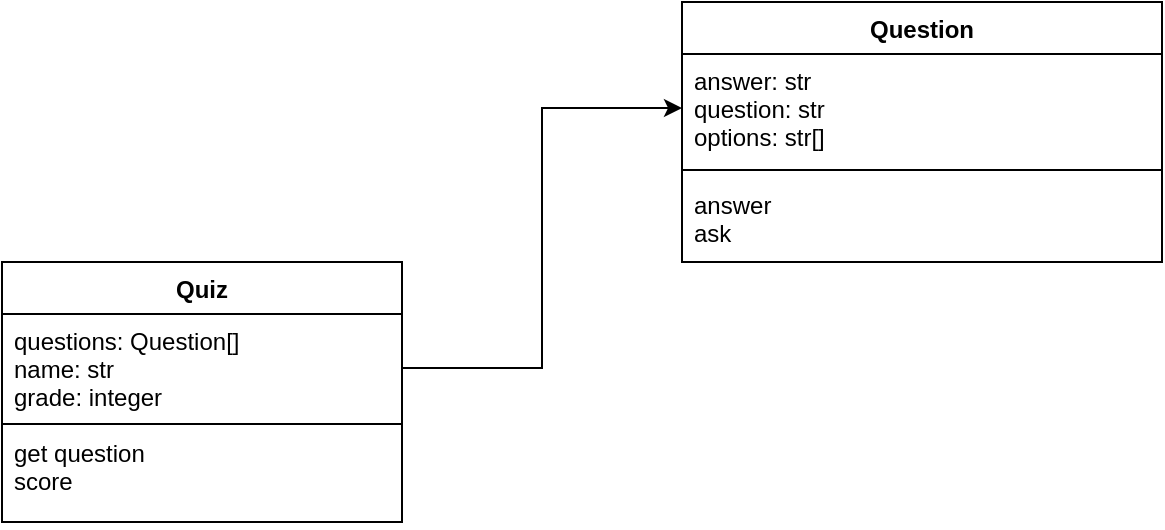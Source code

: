 <mxfile version="16.2.7" type="device"><diagram id="TFWXAtjrBEN2NkB-OgA5" name="Page-1"><mxGraphModel dx="1038" dy="547" grid="1" gridSize="10" guides="1" tooltips="1" connect="1" arrows="1" fold="1" page="1" pageScale="1" pageWidth="850" pageHeight="1100" math="0" shadow="0"><root><mxCell id="0"/><mxCell id="1" parent="0"/><mxCell id="mnXf6XGdbStCFDFbPaTK-5" value="Question" style="swimlane;fontStyle=1;align=center;verticalAlign=top;childLayout=stackLayout;horizontal=1;startSize=26;horizontalStack=0;resizeParent=1;resizeParentMax=0;resizeLast=0;collapsible=1;marginBottom=0;" vertex="1" parent="1"><mxGeometry x="460" y="520" width="240" height="130" as="geometry"/></mxCell><mxCell id="mnXf6XGdbStCFDFbPaTK-6" value="answer: str&#10;question: str&#10;options: str[]" style="text;strokeColor=none;fillColor=none;align=left;verticalAlign=top;spacingLeft=4;spacingRight=4;overflow=hidden;rotatable=0;points=[[0,0.5],[1,0.5]];portConstraint=eastwest;" vertex="1" parent="mnXf6XGdbStCFDFbPaTK-5"><mxGeometry y="26" width="240" height="54" as="geometry"/></mxCell><mxCell id="mnXf6XGdbStCFDFbPaTK-7" value="" style="line;strokeWidth=1;fillColor=none;align=left;verticalAlign=middle;spacingTop=-1;spacingLeft=3;spacingRight=3;rotatable=0;labelPosition=right;points=[];portConstraint=eastwest;" vertex="1" parent="mnXf6XGdbStCFDFbPaTK-5"><mxGeometry y="80" width="240" height="8" as="geometry"/></mxCell><mxCell id="mnXf6XGdbStCFDFbPaTK-8" value="answer&#10;ask" style="text;strokeColor=none;fillColor=none;align=left;verticalAlign=top;spacingLeft=4;spacingRight=4;overflow=hidden;rotatable=0;points=[[0,0.5],[1,0.5]];portConstraint=eastwest;" vertex="1" parent="mnXf6XGdbStCFDFbPaTK-5"><mxGeometry y="88" width="240" height="42" as="geometry"/></mxCell><mxCell id="mnXf6XGdbStCFDFbPaTK-9" value="Quiz" style="swimlane;fontStyle=1;align=center;verticalAlign=top;childLayout=stackLayout;horizontal=1;startSize=26;horizontalStack=0;resizeParent=1;resizeParentMax=0;resizeLast=0;collapsible=1;marginBottom=0;" vertex="1" parent="1"><mxGeometry x="120" y="650" width="200" height="130" as="geometry"/></mxCell><mxCell id="mnXf6XGdbStCFDFbPaTK-10" value="questions: Question[] &#10;name: str&#10;grade: integer" style="text;strokeColor=none;fillColor=none;align=left;verticalAlign=top;spacingLeft=4;spacingRight=4;overflow=hidden;rotatable=0;points=[[0,0.5],[1,0.5]];portConstraint=eastwest;" vertex="1" parent="mnXf6XGdbStCFDFbPaTK-9"><mxGeometry y="26" width="200" height="54" as="geometry"/></mxCell><mxCell id="mnXf6XGdbStCFDFbPaTK-11" value="" style="line;strokeWidth=1;fillColor=none;align=left;verticalAlign=middle;spacingTop=-1;spacingLeft=3;spacingRight=3;rotatable=0;labelPosition=right;points=[];portConstraint=eastwest;" vertex="1" parent="mnXf6XGdbStCFDFbPaTK-9"><mxGeometry y="80" width="200" height="2" as="geometry"/></mxCell><mxCell id="mnXf6XGdbStCFDFbPaTK-12" value="get question&#10;score" style="text;strokeColor=none;fillColor=none;align=left;verticalAlign=top;spacingLeft=4;spacingRight=4;overflow=hidden;rotatable=0;points=[[0,0.5],[1,0.5]];portConstraint=eastwest;" vertex="1" parent="mnXf6XGdbStCFDFbPaTK-9"><mxGeometry y="82" width="200" height="48" as="geometry"/></mxCell><mxCell id="mnXf6XGdbStCFDFbPaTK-13" style="edgeStyle=orthogonalEdgeStyle;rounded=0;orthogonalLoop=1;jettySize=auto;html=1;entryX=0;entryY=0.5;entryDx=0;entryDy=0;" edge="1" parent="1" source="mnXf6XGdbStCFDFbPaTK-10" target="mnXf6XGdbStCFDFbPaTK-6"><mxGeometry relative="1" as="geometry"/></mxCell></root></mxGraphModel></diagram></mxfile>